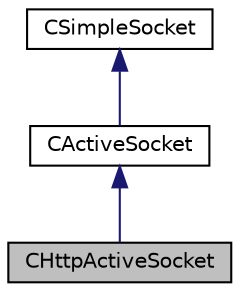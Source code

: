 digraph "CHttpActiveSocket"
{
  edge [fontname="Helvetica",fontsize="10",labelfontname="Helvetica",labelfontsize="10"];
  node [fontname="Helvetica",fontsize="10",shape=record];
  Node1 [label="CHttpActiveSocket",height=0.2,width=0.4,color="black", fillcolor="grey75", style="filled" fontcolor="black"];
  Node2 -> Node1 [dir="back",color="midnightblue",fontsize="10",style="solid",fontname="Helvetica"];
  Node2 [label="CActiveSocket",height=0.2,width=0.4,color="black", fillcolor="white", style="filled",URL="$classCActiveSocket.html",tooltip="Provides a platform independent class to create an active socket."];
  Node3 -> Node2 [dir="back",color="midnightblue",fontsize="10",style="solid",fontname="Helvetica"];
  Node3 [label="CSimpleSocket",height=0.2,width=0.4,color="black", fillcolor="white", style="filled",URL="$classCSimpleSocket.html",tooltip="Provides a platform independent class to for socket development."];
}
